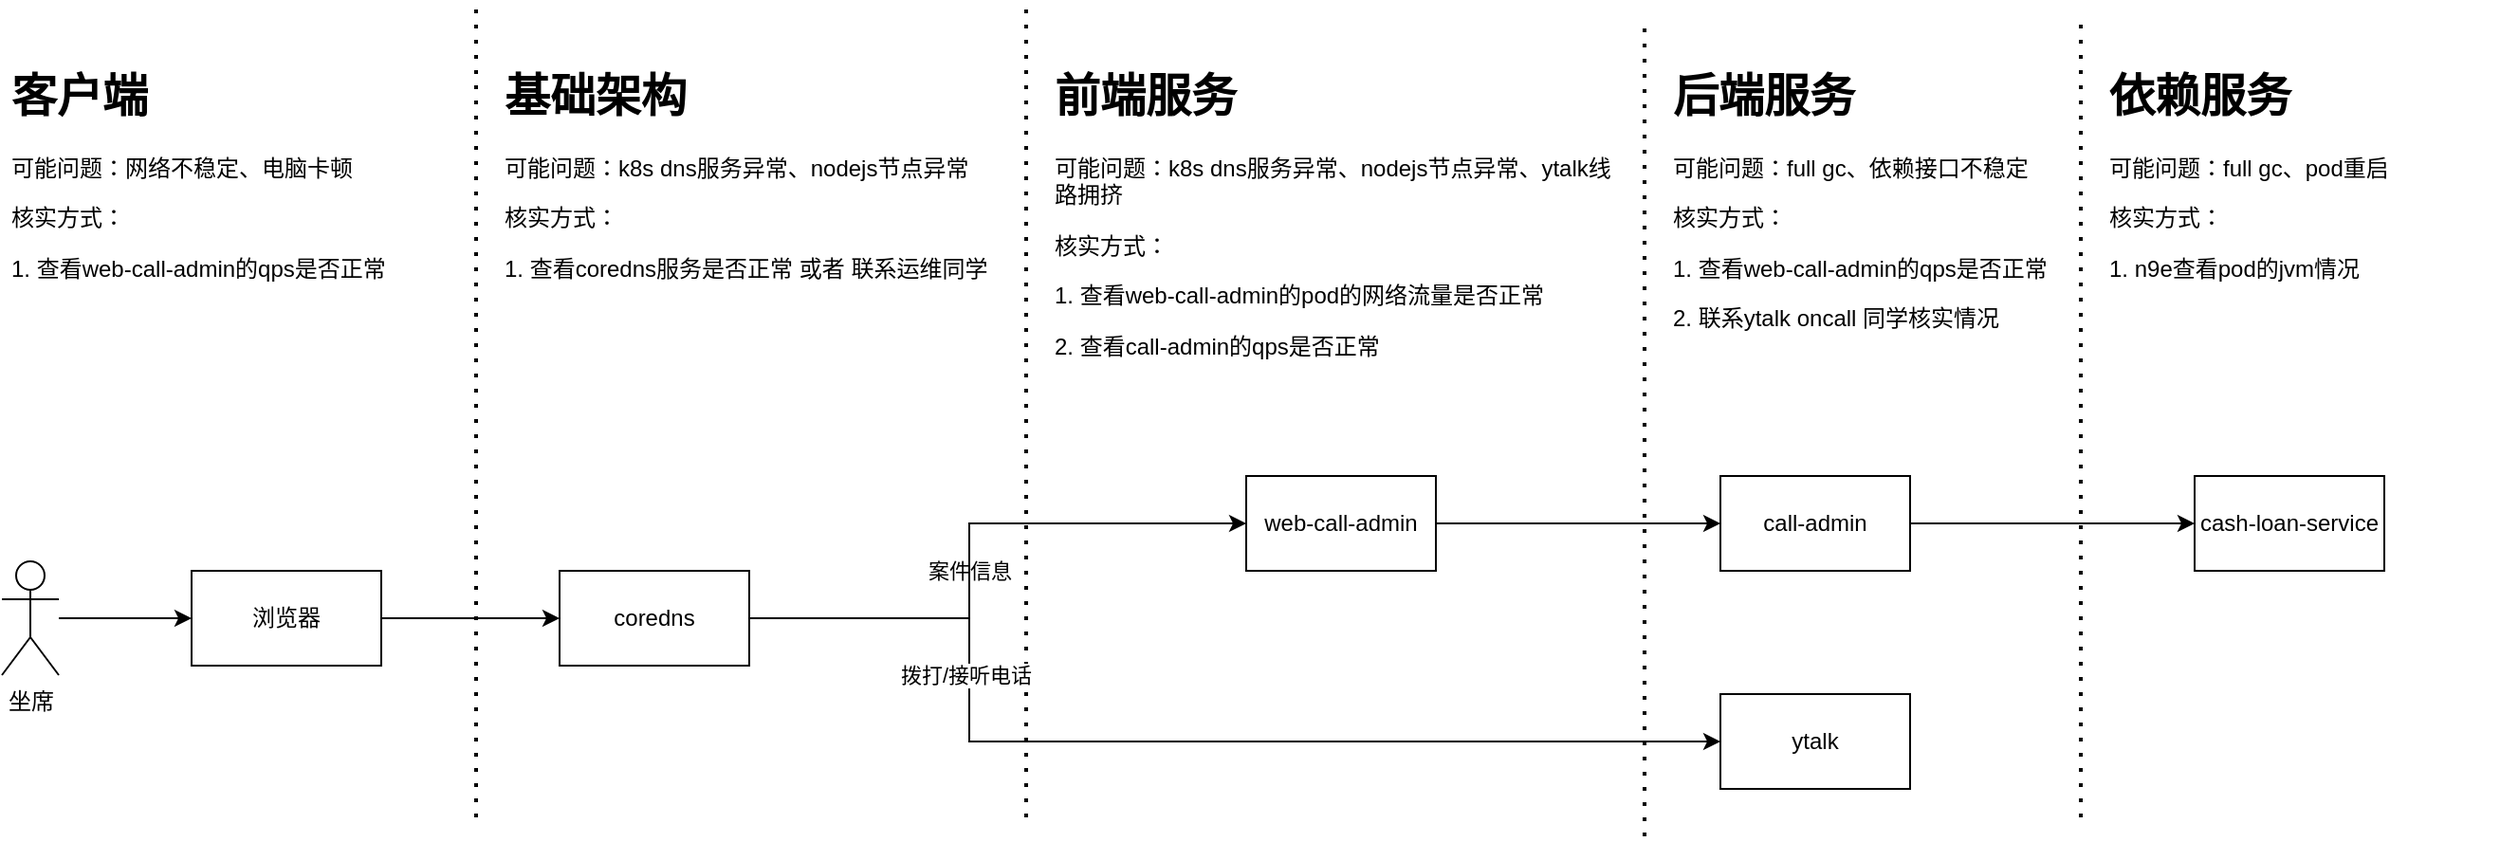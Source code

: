 <mxfile version="23.1.5" type="github">
  <diagram name="核心请求链路" id="FH6OObmb4caP7IBqAaaf">
    <mxGraphModel dx="1674" dy="1955" grid="1" gridSize="10" guides="1" tooltips="1" connect="1" arrows="1" fold="1" page="1" pageScale="1" pageWidth="827" pageHeight="1169" math="0" shadow="0">
      <root>
        <mxCell id="0" />
        <mxCell id="1" parent="0" />
        <mxCell id="-nqlCAgFx9GrrW5U2T4p-7" style="edgeStyle=orthogonalEdgeStyle;rounded=0;orthogonalLoop=1;jettySize=auto;html=1;entryX=0;entryY=0.5;entryDx=0;entryDy=0;" edge="1" parent="1" source="-nqlCAgFx9GrrW5U2T4p-5" target="-nqlCAgFx9GrrW5U2T4p-6">
          <mxGeometry relative="1" as="geometry" />
        </mxCell>
        <mxCell id="-nqlCAgFx9GrrW5U2T4p-5" value="坐席" style="shape=umlActor;verticalLabelPosition=bottom;verticalAlign=top;html=1;outlineConnect=0;" vertex="1" parent="1">
          <mxGeometry x="120" y="185" width="30" height="60" as="geometry" />
        </mxCell>
        <mxCell id="-nqlCAgFx9GrrW5U2T4p-9" value="" style="edgeStyle=orthogonalEdgeStyle;rounded=0;orthogonalLoop=1;jettySize=auto;html=1;exitX=1;exitY=0.5;exitDx=0;exitDy=0;" edge="1" parent="1" source="-nqlCAgFx9GrrW5U2T4p-6" target="-nqlCAgFx9GrrW5U2T4p-8">
          <mxGeometry relative="1" as="geometry">
            <mxPoint x="440" y="215" as="sourcePoint" />
          </mxGeometry>
        </mxCell>
        <mxCell id="-nqlCAgFx9GrrW5U2T4p-22" value="案件信息" style="edgeLabel;html=1;align=center;verticalAlign=middle;resizable=0;points=[];" vertex="1" connectable="0" parent="-nqlCAgFx9GrrW5U2T4p-9">
          <mxGeometry x="0.185" relative="1" as="geometry">
            <mxPoint x="254" y="-25" as="offset" />
          </mxGeometry>
        </mxCell>
        <mxCell id="-nqlCAgFx9GrrW5U2T4p-6" value="浏览器" style="rounded=0;whiteSpace=wrap;html=1;" vertex="1" parent="1">
          <mxGeometry x="220" y="190" width="100" height="50" as="geometry" />
        </mxCell>
        <mxCell id="-nqlCAgFx9GrrW5U2T4p-13" value="" style="edgeStyle=orthogonalEdgeStyle;rounded=0;orthogonalLoop=1;jettySize=auto;html=1;" edge="1" parent="1" source="-nqlCAgFx9GrrW5U2T4p-10" target="-nqlCAgFx9GrrW5U2T4p-12">
          <mxGeometry relative="1" as="geometry" />
        </mxCell>
        <mxCell id="-nqlCAgFx9GrrW5U2T4p-10" value="web-call-admin" style="rounded=0;whiteSpace=wrap;html=1;" vertex="1" parent="1">
          <mxGeometry x="776" y="140" width="100" height="50" as="geometry" />
        </mxCell>
        <mxCell id="-nqlCAgFx9GrrW5U2T4p-17" value="" style="edgeStyle=orthogonalEdgeStyle;rounded=0;orthogonalLoop=1;jettySize=auto;html=1;" edge="1" parent="1" source="-nqlCAgFx9GrrW5U2T4p-12" target="-nqlCAgFx9GrrW5U2T4p-16">
          <mxGeometry relative="1" as="geometry" />
        </mxCell>
        <mxCell id="-nqlCAgFx9GrrW5U2T4p-12" value="call-admin" style="rounded=0;whiteSpace=wrap;html=1;" vertex="1" parent="1">
          <mxGeometry x="1026" y="140" width="100" height="50" as="geometry" />
        </mxCell>
        <mxCell id="-nqlCAgFx9GrrW5U2T4p-16" value="cash-loan-service" style="rounded=0;whiteSpace=wrap;html=1;" vertex="1" parent="1">
          <mxGeometry x="1276" y="140" width="100" height="50" as="geometry" />
        </mxCell>
        <mxCell id="-nqlCAgFx9GrrW5U2T4p-20" value="ytalk" style="rounded=0;whiteSpace=wrap;html=1;" vertex="1" parent="1">
          <mxGeometry x="1026" y="255" width="100" height="50" as="geometry" />
        </mxCell>
        <mxCell id="-nqlCAgFx9GrrW5U2T4p-24" value="" style="endArrow=none;dashed=1;html=1;dashPattern=1 3;strokeWidth=2;rounded=0;" edge="1" parent="1">
          <mxGeometry width="50" height="50" relative="1" as="geometry">
            <mxPoint x="660" y="320" as="sourcePoint" />
            <mxPoint x="660" y="-110" as="targetPoint" />
          </mxGeometry>
        </mxCell>
        <mxCell id="-nqlCAgFx9GrrW5U2T4p-25" value="" style="endArrow=none;dashed=1;html=1;dashPattern=1 3;strokeWidth=2;rounded=0;" edge="1" parent="1">
          <mxGeometry width="50" height="50" relative="1" as="geometry">
            <mxPoint x="986" y="330" as="sourcePoint" />
            <mxPoint x="986" y="-100" as="targetPoint" />
          </mxGeometry>
        </mxCell>
        <mxCell id="-nqlCAgFx9GrrW5U2T4p-26" value="" style="endArrow=none;dashed=1;html=1;dashPattern=1 3;strokeWidth=2;rounded=0;" edge="1" parent="1">
          <mxGeometry width="50" height="50" relative="1" as="geometry">
            <mxPoint x="1216" y="320" as="sourcePoint" />
            <mxPoint x="1216" y="-100" as="targetPoint" />
          </mxGeometry>
        </mxCell>
        <mxCell id="-nqlCAgFx9GrrW5U2T4p-27" value="&lt;h1&gt;客户端&lt;/h1&gt;&lt;p&gt;可能问题：网络不稳定、电脑卡顿&lt;/p&gt;&lt;p&gt;核实方式：&lt;/p&gt;&lt;p&gt;1. 查看web-call-admin的qps是否正常&lt;/p&gt;" style="text;html=1;spacing=5;spacingTop=-20;whiteSpace=wrap;overflow=hidden;rounded=0;" vertex="1" parent="1">
          <mxGeometry x="120" y="-80" width="210" height="145" as="geometry" />
        </mxCell>
        <mxCell id="-nqlCAgFx9GrrW5U2T4p-28" value="&lt;h1&gt;前端服务&lt;/h1&gt;&lt;p&gt;可能问题：k8s dns服务异常、nodejs节点异常、ytalk线路拥挤&lt;/p&gt;&lt;p&gt;核实方式：&lt;/p&gt;&lt;p&gt;1. 查看web-call-admin的pod的网络流量是否正常&lt;/p&gt;&lt;p&gt;2. 查看call-admin的qps是否正常&lt;/p&gt;" style="text;html=1;spacing=5;spacingTop=-20;whiteSpace=wrap;overflow=hidden;rounded=0;" vertex="1" parent="1">
          <mxGeometry x="670" y="-80" width="310" height="200" as="geometry" />
        </mxCell>
        <mxCell id="-nqlCAgFx9GrrW5U2T4p-29" value="&lt;h1&gt;后端服务&lt;/h1&gt;&lt;p&gt;可能问题：full gc、依赖接口不稳定&lt;/p&gt;&lt;p&gt;核实方式：&lt;/p&gt;&lt;p&gt;1. 查看web-call-admin的qps是否正常&lt;/p&gt;&lt;p&gt;2. 联系ytalk oncall 同学核实情况&lt;br&gt;&lt;/p&gt;" style="text;html=1;spacing=5;spacingTop=-20;whiteSpace=wrap;overflow=hidden;rounded=0;" vertex="1" parent="1">
          <mxGeometry x="996" y="-80" width="210" height="145" as="geometry" />
        </mxCell>
        <mxCell id="-nqlCAgFx9GrrW5U2T4p-30" value="&lt;h1&gt;依赖服务&lt;/h1&gt;&lt;p&gt;可能问题：full gc、pod重启&lt;/p&gt;&lt;p&gt;核实方式：&lt;/p&gt;&lt;p&gt;1. n9e查看pod的jvm情况&lt;/p&gt;" style="text;html=1;spacing=5;spacingTop=-20;whiteSpace=wrap;overflow=hidden;rounded=0;" vertex="1" parent="1">
          <mxGeometry x="1226" y="-80" width="210" height="145" as="geometry" />
        </mxCell>
        <mxCell id="-nqlCAgFx9GrrW5U2T4p-33" style="edgeStyle=orthogonalEdgeStyle;rounded=0;orthogonalLoop=1;jettySize=auto;html=1;entryX=0;entryY=0.5;entryDx=0;entryDy=0;exitX=1;exitY=0.5;exitDx=0;exitDy=0;" edge="1" parent="1" source="-nqlCAgFx9GrrW5U2T4p-8" target="-nqlCAgFx9GrrW5U2T4p-20">
          <mxGeometry relative="1" as="geometry">
            <mxPoint x="660" y="215" as="sourcePoint" />
            <Array as="points">
              <mxPoint x="630" y="215" />
              <mxPoint x="630" y="280" />
            </Array>
          </mxGeometry>
        </mxCell>
        <mxCell id="-nqlCAgFx9GrrW5U2T4p-37" value="拨打/接听电话" style="edgeLabel;html=1;align=center;verticalAlign=middle;resizable=0;points=[];" vertex="1" connectable="0" parent="-nqlCAgFx9GrrW5U2T4p-33">
          <mxGeometry x="-0.387" y="-2" relative="1" as="geometry">
            <mxPoint y="-31" as="offset" />
          </mxGeometry>
        </mxCell>
        <mxCell id="-nqlCAgFx9GrrW5U2T4p-36" style="edgeStyle=orthogonalEdgeStyle;rounded=0;orthogonalLoop=1;jettySize=auto;html=1;entryX=0;entryY=0.5;entryDx=0;entryDy=0;" edge="1" parent="1" source="-nqlCAgFx9GrrW5U2T4p-8" target="-nqlCAgFx9GrrW5U2T4p-10">
          <mxGeometry relative="1" as="geometry">
            <Array as="points">
              <mxPoint x="630" y="215" />
              <mxPoint x="630" y="165" />
            </Array>
          </mxGeometry>
        </mxCell>
        <mxCell id="-nqlCAgFx9GrrW5U2T4p-8" value="coredns" style="rounded=0;whiteSpace=wrap;html=1;" vertex="1" parent="1">
          <mxGeometry x="414" y="190" width="100" height="50" as="geometry" />
        </mxCell>
        <mxCell id="-nqlCAgFx9GrrW5U2T4p-34" value="" style="endArrow=none;dashed=1;html=1;dashPattern=1 3;strokeWidth=2;rounded=0;" edge="1" parent="1">
          <mxGeometry width="50" height="50" relative="1" as="geometry">
            <mxPoint x="370" y="320" as="sourcePoint" />
            <mxPoint x="370" y="-110" as="targetPoint" />
          </mxGeometry>
        </mxCell>
        <mxCell id="-nqlCAgFx9GrrW5U2T4p-35" value="&lt;h1&gt;基础架构&lt;/h1&gt;&lt;p&gt;可能问题：k8s dns服务异常、nodejs节点异常&lt;/p&gt;&lt;p&gt;核实方式：&lt;/p&gt;&lt;p&gt;1. 查看coredns服务是否正常 或者 联系运维同学&lt;/p&gt;" style="text;html=1;spacing=5;spacingTop=-20;whiteSpace=wrap;overflow=hidden;rounded=0;" vertex="1" parent="1">
          <mxGeometry x="380" y="-80" width="270" height="200" as="geometry" />
        </mxCell>
      </root>
    </mxGraphModel>
  </diagram>
</mxfile>
